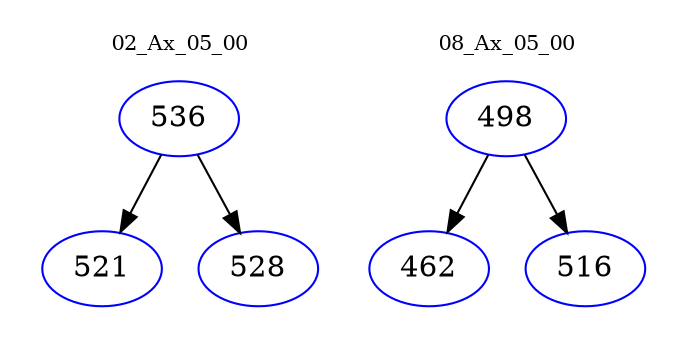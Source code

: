 digraph{
subgraph cluster_0 {
color = white
label = "02_Ax_05_00";
fontsize=10;
T0_536 [label="536", color="blue"]
T0_536 -> T0_521 [color="black"]
T0_521 [label="521", color="blue"]
T0_536 -> T0_528 [color="black"]
T0_528 [label="528", color="blue"]
}
subgraph cluster_1 {
color = white
label = "08_Ax_05_00";
fontsize=10;
T1_498 [label="498", color="blue"]
T1_498 -> T1_462 [color="black"]
T1_462 [label="462", color="blue"]
T1_498 -> T1_516 [color="black"]
T1_516 [label="516", color="blue"]
}
}
